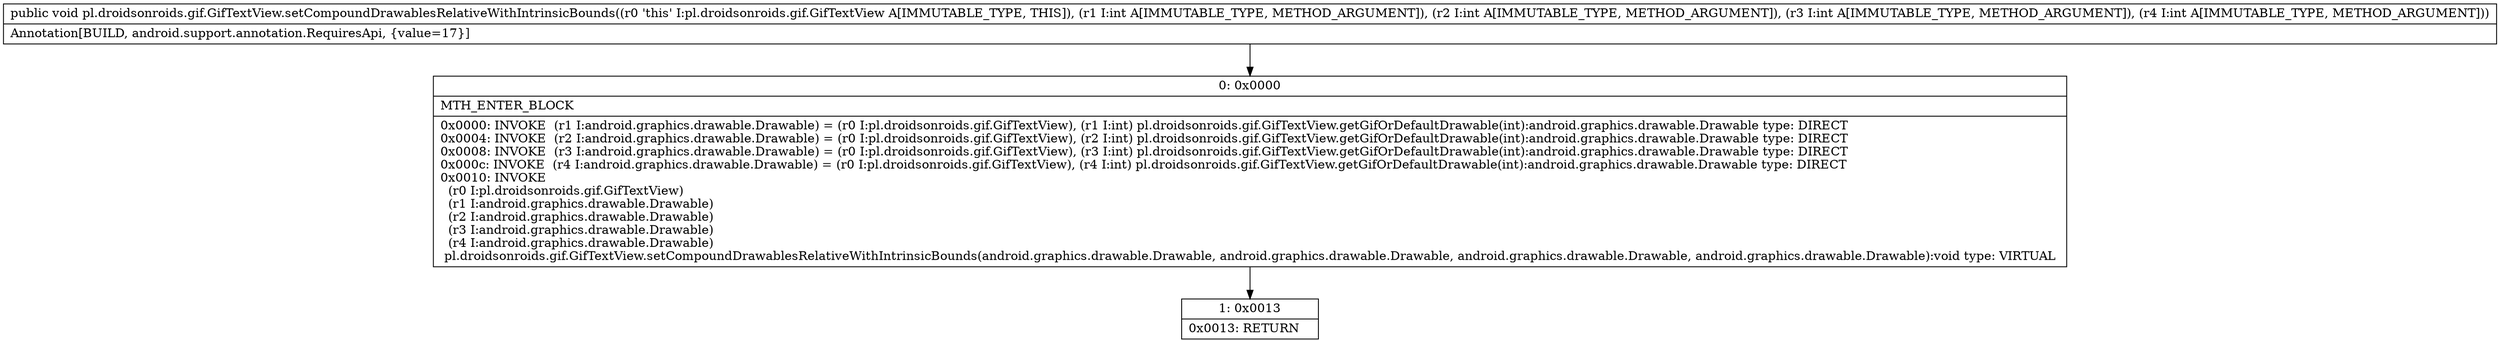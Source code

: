digraph "CFG forpl.droidsonroids.gif.GifTextView.setCompoundDrawablesRelativeWithIntrinsicBounds(IIII)V" {
Node_0 [shape=record,label="{0\:\ 0x0000|MTH_ENTER_BLOCK\l|0x0000: INVOKE  (r1 I:android.graphics.drawable.Drawable) = (r0 I:pl.droidsonroids.gif.GifTextView), (r1 I:int) pl.droidsonroids.gif.GifTextView.getGifOrDefaultDrawable(int):android.graphics.drawable.Drawable type: DIRECT \l0x0004: INVOKE  (r2 I:android.graphics.drawable.Drawable) = (r0 I:pl.droidsonroids.gif.GifTextView), (r2 I:int) pl.droidsonroids.gif.GifTextView.getGifOrDefaultDrawable(int):android.graphics.drawable.Drawable type: DIRECT \l0x0008: INVOKE  (r3 I:android.graphics.drawable.Drawable) = (r0 I:pl.droidsonroids.gif.GifTextView), (r3 I:int) pl.droidsonroids.gif.GifTextView.getGifOrDefaultDrawable(int):android.graphics.drawable.Drawable type: DIRECT \l0x000c: INVOKE  (r4 I:android.graphics.drawable.Drawable) = (r0 I:pl.droidsonroids.gif.GifTextView), (r4 I:int) pl.droidsonroids.gif.GifTextView.getGifOrDefaultDrawable(int):android.graphics.drawable.Drawable type: DIRECT \l0x0010: INVOKE  \l  (r0 I:pl.droidsonroids.gif.GifTextView)\l  (r1 I:android.graphics.drawable.Drawable)\l  (r2 I:android.graphics.drawable.Drawable)\l  (r3 I:android.graphics.drawable.Drawable)\l  (r4 I:android.graphics.drawable.Drawable)\l pl.droidsonroids.gif.GifTextView.setCompoundDrawablesRelativeWithIntrinsicBounds(android.graphics.drawable.Drawable, android.graphics.drawable.Drawable, android.graphics.drawable.Drawable, android.graphics.drawable.Drawable):void type: VIRTUAL \l}"];
Node_1 [shape=record,label="{1\:\ 0x0013|0x0013: RETURN   \l}"];
MethodNode[shape=record,label="{public void pl.droidsonroids.gif.GifTextView.setCompoundDrawablesRelativeWithIntrinsicBounds((r0 'this' I:pl.droidsonroids.gif.GifTextView A[IMMUTABLE_TYPE, THIS]), (r1 I:int A[IMMUTABLE_TYPE, METHOD_ARGUMENT]), (r2 I:int A[IMMUTABLE_TYPE, METHOD_ARGUMENT]), (r3 I:int A[IMMUTABLE_TYPE, METHOD_ARGUMENT]), (r4 I:int A[IMMUTABLE_TYPE, METHOD_ARGUMENT]))  | Annotation[BUILD, android.support.annotation.RequiresApi, \{value=17\}]\l}"];
MethodNode -> Node_0;
Node_0 -> Node_1;
}

